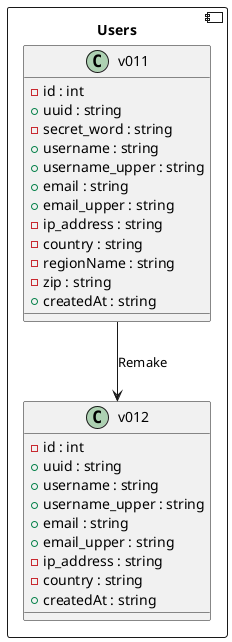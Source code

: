 @startuml user.database
component Users {
    class v012 {
        -id : int
        +uuid : string
        +username : string
        +username_upper : string
        +email : string
        +email_upper : string
        -ip_address : string
        -country : string
        +createdAt : string
    }

    class v011 {
        -id : int
        +uuid : string
        -secret_word : string
        +username : string
        +username_upper : string
        +email : string
        +email_upper : string
        -ip_address : string
        -country : string
        -regionName : string
        -zip : string
        +createdAt : string
    }

    v011 --> v012 : Remake
}
@enduml
